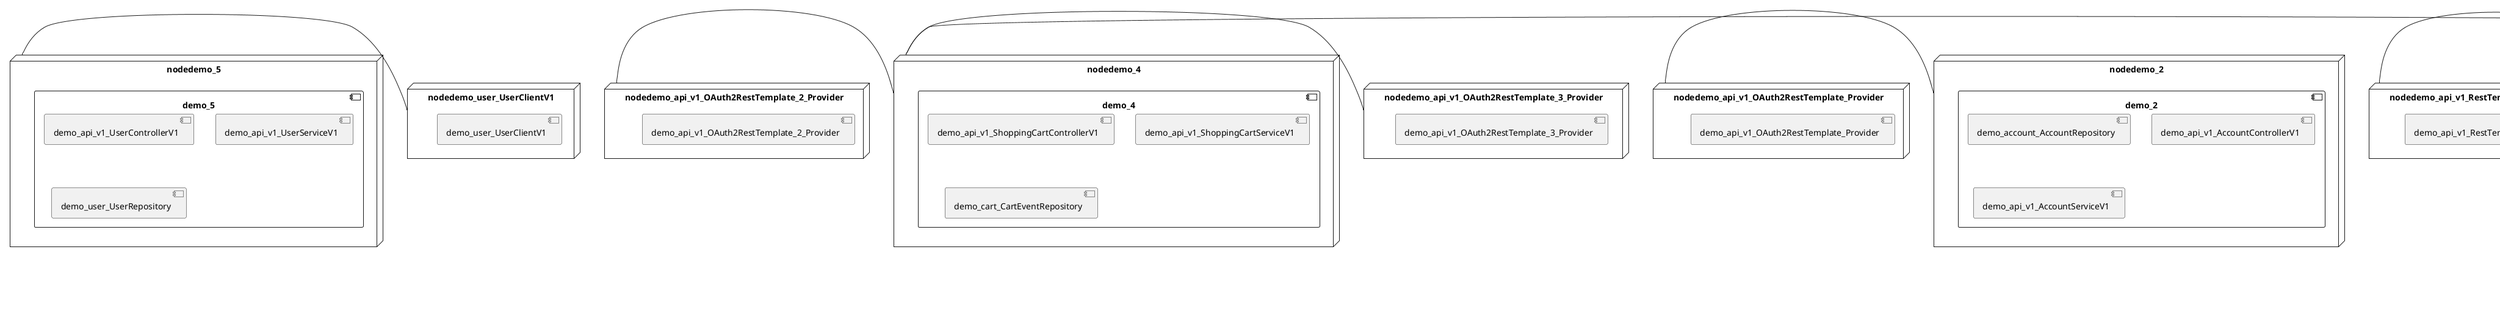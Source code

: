 @startuml
skinparam fixCircleLabelOverlapping true
skinparam componentStyle uml2
node nodedemo {
component demo {
[demo_UserController] [[kbastani-spring-cloud-event-sourcing-example.system#_B6ES8tR6Ee-6asrO7XuTkw]]
[demo_UserRepository] [[kbastani-spring-cloud-event-sourcing-example.system#_B6ES8tR6Ee-6asrO7XuTkw]]
[demo_UserService] [[kbastani-spring-cloud-event-sourcing-example.system#_B6ES8tR6Ee-6asrO7XuTkw]]
[demo_login_UserController] [[kbastani-spring-cloud-event-sourcing-example.system#_B6ES8tR6Ee-6asrO7XuTkw]]
}
}
node nodedemo_2 {
component demo_2 {
[demo_account_AccountRepository] [[kbastani-spring-cloud-event-sourcing-example.system#_B6ES8tR6Ee-6asrO7XuTkw]]
[demo_api_v1_AccountControllerV1] [[kbastani-spring-cloud-event-sourcing-example.system#_B6ES8tR6Ee-6asrO7XuTkw]]
[demo_api_v1_AccountServiceV1] [[kbastani-spring-cloud-event-sourcing-example.system#_B6ES8tR6Ee-6asrO7XuTkw]]
}
}
node nodedemo_3 {
component demo_3 {
[DatabaseInitializer] [[kbastani-spring-cloud-event-sourcing-example.system#_B6ES8tR6Ee-6asrO7XuTkw]]
[demo_api_v1_OrderControllerV1] [[kbastani-spring-cloud-event-sourcing-example.system#_B6ES8tR6Ee-6asrO7XuTkw]]
[demo_api_v1_OrderServiceV1] [[kbastani-spring-cloud-event-sourcing-example.system#_B6ES8tR6Ee-6asrO7XuTkw]]
[demo_config_DatabaseInitializer] [[kbastani-spring-cloud-event-sourcing-example.system#_B6ES8tR6Ee-6asrO7XuTkw]]
[demo_invoice_InvoiceRepository] [[kbastani-spring-cloud-event-sourcing-example.system#_B6ES8tR6Ee-6asrO7XuTkw]]
[demo_order_OrderEventRepository] [[kbastani-spring-cloud-event-sourcing-example.system#_B6ES8tR6Ee-6asrO7XuTkw]]
[demo_order_OrderRepository] [[kbastani-spring-cloud-event-sourcing-example.system#_B6ES8tR6Ee-6asrO7XuTkw]]
}
}
node nodedemo_4 {
component demo_4 {
[demo_api_v1_ShoppingCartControllerV1] [[kbastani-spring-cloud-event-sourcing-example.system#_B6ES8tR6Ee-6asrO7XuTkw]]
[demo_api_v1_ShoppingCartServiceV1] [[kbastani-spring-cloud-event-sourcing-example.system#_B6ES8tR6Ee-6asrO7XuTkw]]
[demo_cart_CartEventRepository] [[kbastani-spring-cloud-event-sourcing-example.system#_B6ES8tR6Ee-6asrO7XuTkw]]
}
}
node nodedemo_5 {
component demo_5 {
[demo_api_v1_UserControllerV1] [[kbastani-spring-cloud-event-sourcing-example.system#_B6ES8tR6Ee-6asrO7XuTkw]]
[demo_api_v1_UserServiceV1] [[kbastani-spring-cloud-event-sourcing-example.system#_B6ES8tR6Ee-6asrO7XuTkw]]
[demo_user_UserRepository] [[kbastani-spring-cloud-event-sourcing-example.system#_B6ES8tR6Ee-6asrO7XuTkw]]
}
}
node nodedemo_6 {
component demo_6 {
[demo_api_v1_CatalogControllerV1] [[kbastani-spring-cloud-event-sourcing-example.system#_B6ES8tR6Ee-6asrO7XuTkw]]
[demo_api_v1_CatalogServiceV1] [[kbastani-spring-cloud-event-sourcing-example.system#_B6ES8tR6Ee-6asrO7XuTkw]]
[demo_catalog_CatalogInfoRepository] [[kbastani-spring-cloud-event-sourcing-example.system#_B6ES8tR6Ee-6asrO7XuTkw]]
}
}
node nodedemo_v1 {
component demo_v1 {
[demo_v1_InventoryControllerV1] [[kbastani-spring-cloud-event-sourcing-example.system#_B6ES8tR6Ee-6asrO7XuTkw]]
[demo_v1_InventoryServiceV1] [[kbastani-spring-cloud-event-sourcing-example.system#_B6ES8tR6Ee-6asrO7XuTkw]]
}
}
node nodedemo_api_v1_OAuth2RestTemplate_2_Provider {
[demo_api_v1_OAuth2RestTemplate_2_Provider] [[kbastani-spring-cloud-event-sourcing-example.system#_B6ES8tR6Ee-6asrO7XuTkw]]
}
node nodedemo_api_v1_OAuth2RestTemplate_3_Provider {
[demo_api_v1_OAuth2RestTemplate_3_Provider] [[kbastani-spring-cloud-event-sourcing-example.system#_B6ES8tR6Ee-6asrO7XuTkw]]
}
node nodedemo_api_v1_OAuth2RestTemplate_Provider {
[demo_api_v1_OAuth2RestTemplate_Provider] [[kbastani-spring-cloud-event-sourcing-example.system#_B6ES8tR6Ee-6asrO7XuTkw]]
}
node nodedemo_api_v1_RestTemplate_2_Provider {
[demo_api_v1_RestTemplate_2_Provider] [[kbastani-spring-cloud-event-sourcing-example.system#_B6ES8tR6Ee-6asrO7XuTkw]]
}
node nodedemo_api_v1_RestTemplate_Provider {
[demo_api_v1_RestTemplate_Provider] [[kbastani-spring-cloud-event-sourcing-example.system#_B6ES8tR6Ee-6asrO7XuTkw]]
}
node nodedemo_inventory_InventoryRepository_Provider {
[demo_inventory_InventoryRepository_Provider] [[kbastani-spring-cloud-event-sourcing-example.system#_B6ES8tR6Ee-6asrO7XuTkw]]
}
node nodedemo_login_AuthenticationManager_Provider {
[demo_login_AuthenticationManager_Provider] [[kbastani-spring-cloud-event-sourcing-example.system#_B6ES8tR6Ee-6asrO7XuTkw]]
}
node nodedemo_login_ClientDetailsService_Provider {
[demo_login_ClientDetailsService_Provider] [[kbastani-spring-cloud-event-sourcing-example.system#_B6ES8tR6Ee-6asrO7XuTkw]]
}
node nodedemo_login_HttpSessionSecurityContextRepository_Provider {
[demo_login_HttpSessionSecurityContextRepository_Provider] [[kbastani-spring-cloud-event-sourcing-example.system#_B6ES8tR6Ee-6asrO7XuTkw]]
}
node nodedemo_login_LoginController {
[demo_login_LoginController] [[kbastani-spring-cloud-event-sourcing-example.system#_B6ES8tR6Ee-6asrO7XuTkw]]
}
node nodedemo_product_ProductRepository_Provider {
[demo_product_ProductRepository_Provider] [[kbastani-spring-cloud-event-sourcing-example.system#_B6ES8tR6Ee-6asrO7XuTkw]]
}
node nodedemo_user_UserClientV1 {
[demo_user_UserClientV1] [[kbastani-spring-cloud-event-sourcing-example.system#_B6ES8tR6Ee-6asrO7XuTkw]]
}
node nodedemo_v1_Session_Provider {
[demo_v1_Session_Provider] [[kbastani-spring-cloud-event-sourcing-example.system#_B6ES8tR6Ee-6asrO7XuTkw]]
}
[nodedemo_5] - [nodedemo_user_UserClientV1]
[nodedemo_api_v1_OAuth2RestTemplate_2_Provider] - [nodedemo_4]
[nodedemo_api_v1_OAuth2RestTemplate_3_Provider] - [nodedemo_4]
[nodedemo_api_v1_OAuth2RestTemplate_Provider] - [nodedemo_2]
[nodedemo_api_v1_RestTemplate_2_Provider] - [nodedemo_6]
[nodedemo_api_v1_RestTemplate_Provider] - [nodedemo_4]
[nodedemo_inventory_InventoryRepository_Provider] - [nodedemo_v1]
[nodedemo_login_AuthenticationManager_Provider] - [nodedemo_login_LoginController]
[nodedemo_login_ClientDetailsService_Provider] - [nodedemo_login_LoginController]
[nodedemo_login_HttpSessionSecurityContextRepository_Provider] - [nodedemo_login_LoginController]
[nodedemo_product_ProductRepository_Provider] - [nodedemo_v1]
[nodedemo_v1_Session_Provider] - [nodedemo_v1]

@enduml
